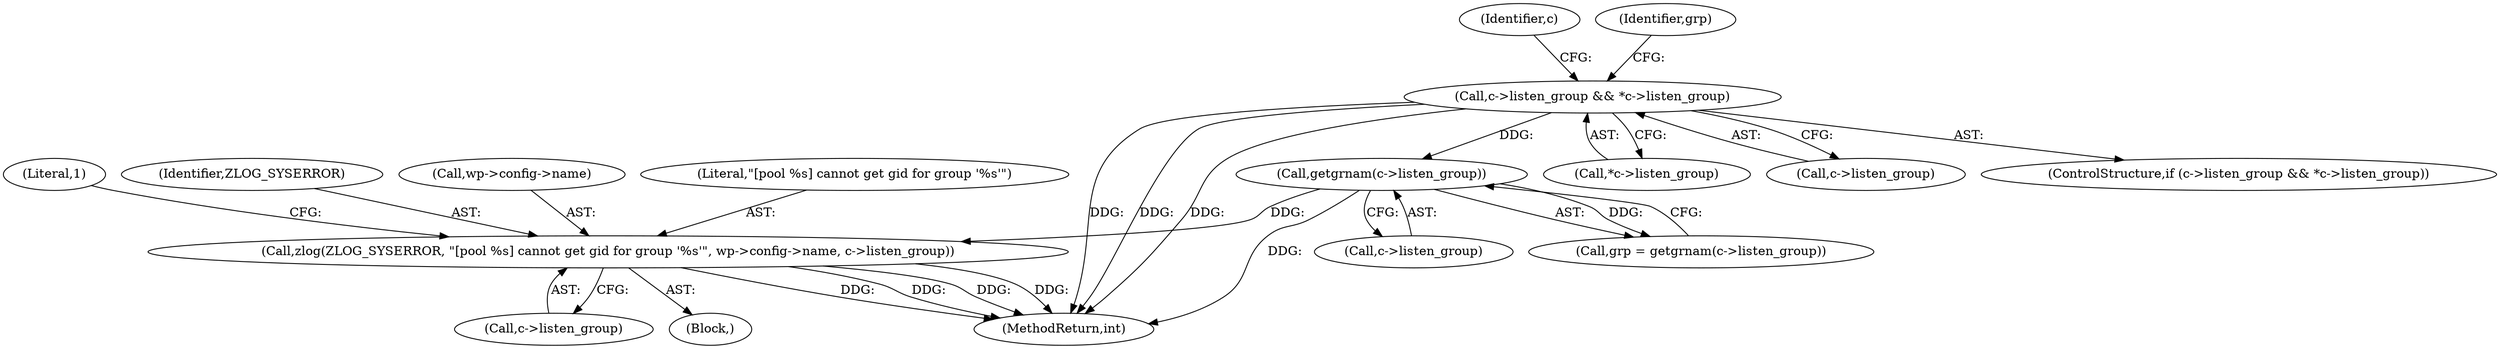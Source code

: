 digraph "0_php-src_35ceea928b12373a3b1e3eecdc32ed323223a40d@pointer" {
"1000205" [label="(Call,zlog(ZLOG_SYSERROR, \"[pool %s] cannot get gid for group '%s'\", wp->config->name, c->listen_group))"];
"1000197" [label="(Call,getgrnam(c->listen_group))"];
"1000185" [label="(Call,c->listen_group && *c->listen_group)"];
"1000205" [label="(Call,zlog(ZLOG_SYSERROR, \"[pool %s] cannot get gid for group '%s'\", wp->config->name, c->listen_group))"];
"1000213" [label="(Call,c->listen_group)"];
"1000198" [label="(Call,c->listen_group)"];
"1000229" [label="(Identifier,c)"];
"1000189" [label="(Call,*c->listen_group)"];
"1000186" [label="(Call,c->listen_group)"];
"1000195" [label="(Call,grp = getgrnam(c->listen_group))"];
"1000218" [label="(Literal,1)"];
"1000204" [label="(Block,)"];
"1000184" [label="(ControlStructure,if (c->listen_group && *c->listen_group))"];
"1000206" [label="(Identifier,ZLOG_SYSERROR)"];
"1000248" [label="(MethodReturn,int)"];
"1000185" [label="(Call,c->listen_group && *c->listen_group)"];
"1000208" [label="(Call,wp->config->name)"];
"1000207" [label="(Literal,\"[pool %s] cannot get gid for group '%s'\")"];
"1000197" [label="(Call,getgrnam(c->listen_group))"];
"1000196" [label="(Identifier,grp)"];
"1000205" -> "1000204"  [label="AST: "];
"1000205" -> "1000213"  [label="CFG: "];
"1000206" -> "1000205"  [label="AST: "];
"1000207" -> "1000205"  [label="AST: "];
"1000208" -> "1000205"  [label="AST: "];
"1000213" -> "1000205"  [label="AST: "];
"1000218" -> "1000205"  [label="CFG: "];
"1000205" -> "1000248"  [label="DDG: "];
"1000205" -> "1000248"  [label="DDG: "];
"1000205" -> "1000248"  [label="DDG: "];
"1000205" -> "1000248"  [label="DDG: "];
"1000197" -> "1000205"  [label="DDG: "];
"1000197" -> "1000195"  [label="AST: "];
"1000197" -> "1000198"  [label="CFG: "];
"1000198" -> "1000197"  [label="AST: "];
"1000195" -> "1000197"  [label="CFG: "];
"1000197" -> "1000248"  [label="DDG: "];
"1000197" -> "1000195"  [label="DDG: "];
"1000185" -> "1000197"  [label="DDG: "];
"1000185" -> "1000184"  [label="AST: "];
"1000185" -> "1000186"  [label="CFG: "];
"1000185" -> "1000189"  [label="CFG: "];
"1000186" -> "1000185"  [label="AST: "];
"1000189" -> "1000185"  [label="AST: "];
"1000196" -> "1000185"  [label="CFG: "];
"1000229" -> "1000185"  [label="CFG: "];
"1000185" -> "1000248"  [label="DDG: "];
"1000185" -> "1000248"  [label="DDG: "];
"1000185" -> "1000248"  [label="DDG: "];
}

